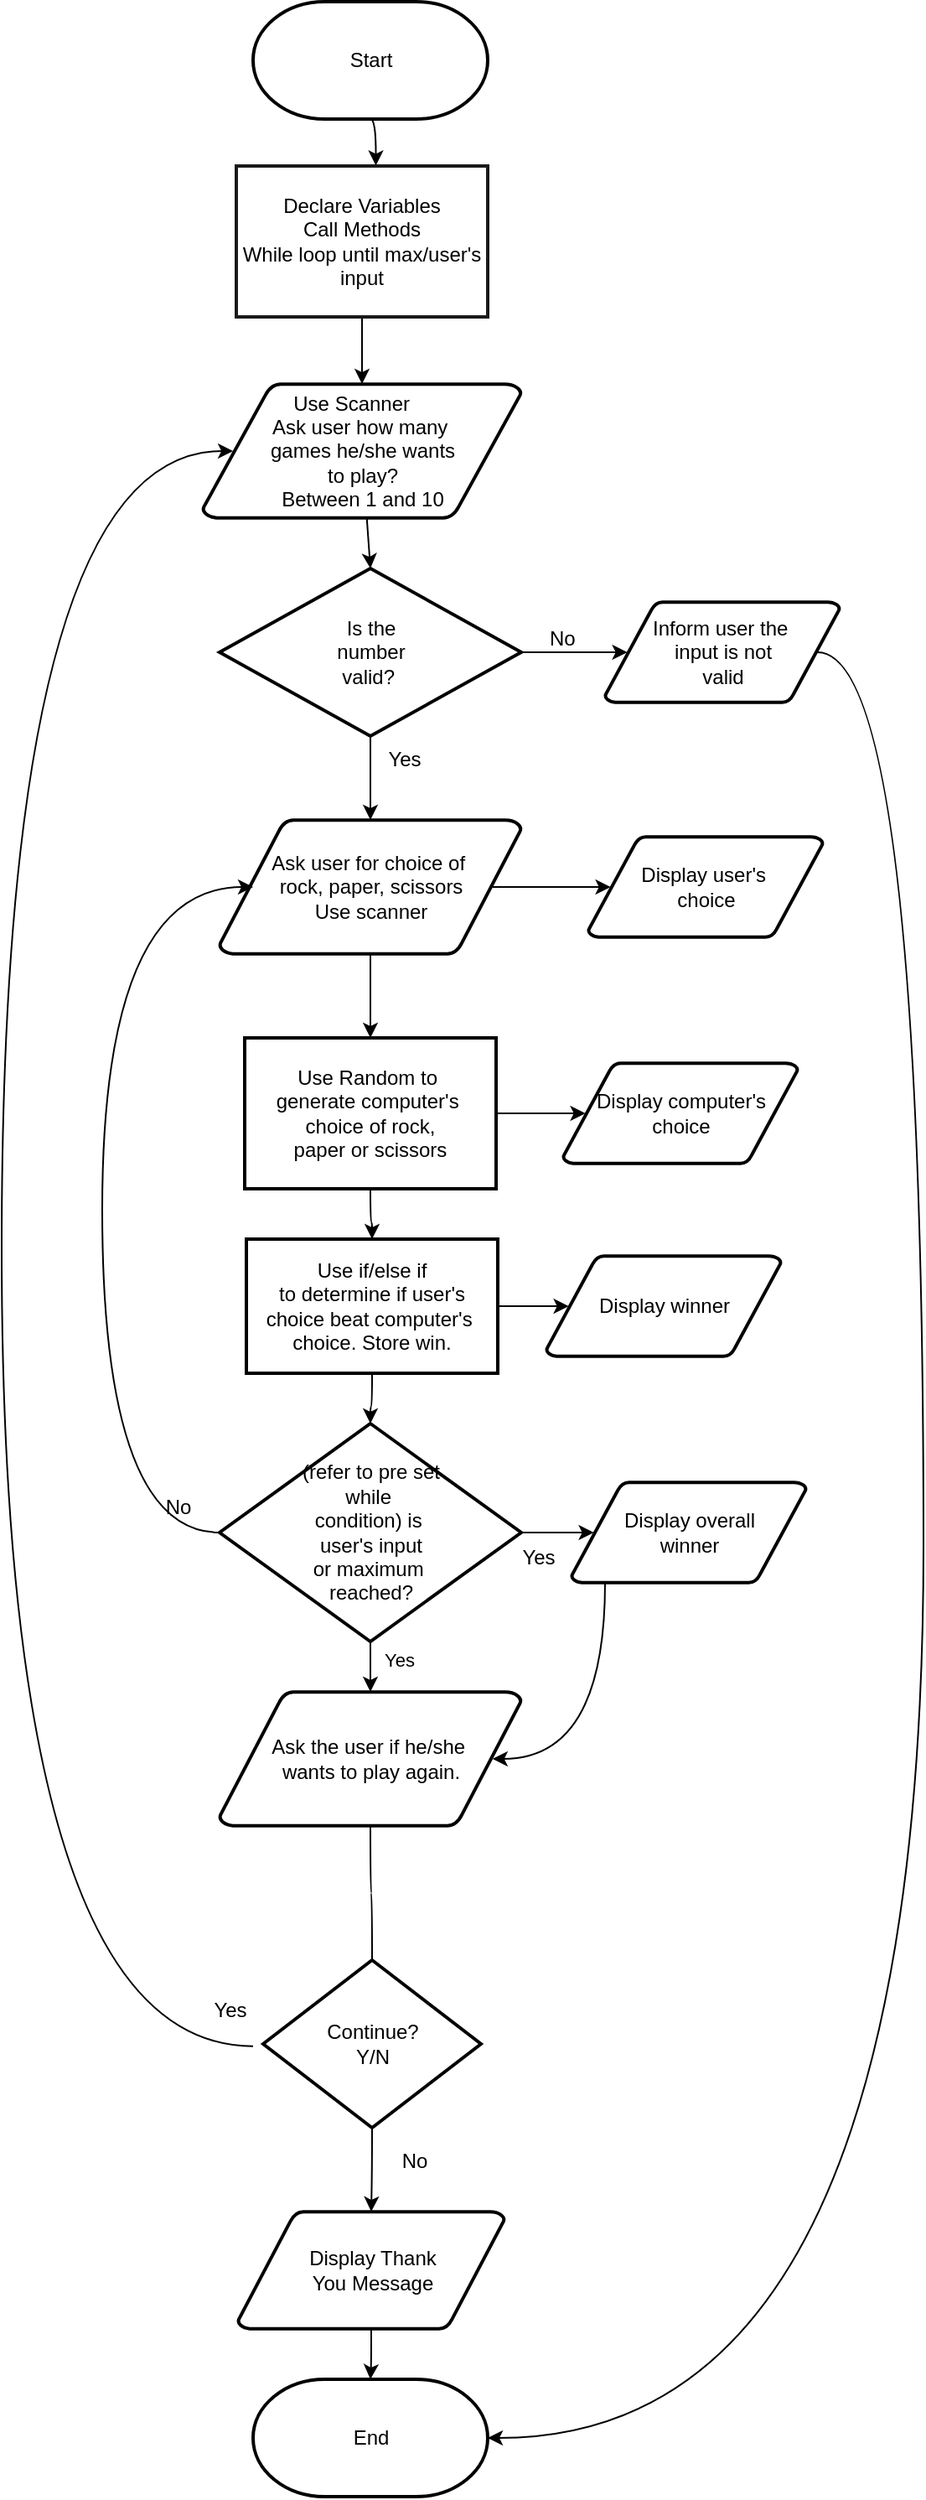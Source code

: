 <mxfile version="14.7.7" type="github">
  <diagram id="6a731a19-8d31-9384-78a2-239565b7b9f0" name="Page-1">
    <mxGraphModel dx="465" dy="268" grid="1" gridSize="10" guides="1" tooltips="1" connect="1" arrows="1" fold="1" page="1" pageScale="1" pageWidth="1654" pageHeight="2336" math="0" shadow="0">
      <root>
        <mxCell id="0" />
        <mxCell id="1" parent="0" />
        <mxCell id="yzOGyNa0xw3fn8VId0VS-56" style="edgeStyle=orthogonalEdgeStyle;rounded=1;sketch=0;orthogonalLoop=1;jettySize=auto;html=1;exitX=0.5;exitY=1;exitDx=0;exitDy=0;exitPerimeter=0;entryX=0.555;entryY=-0.003;entryDx=0;entryDy=0;entryPerimeter=0;curved=1;" parent="1" source="2" target="Zev38Z5F7n5SoJOV8odz-60" edge="1">
          <mxGeometry relative="1" as="geometry" />
        </mxCell>
        <mxCell id="2" value="Start" style="shape=mxgraph.flowchart.terminator;strokeWidth=2;gradientDirection=north;fontStyle=0;html=1;" parent="1" vertex="1">
          <mxGeometry x="250" y="22" width="140" height="70" as="geometry" />
        </mxCell>
        <mxCell id="Zev38Z5F7n5SoJOV8odz-66" value="" style="edgeStyle=orthogonalEdgeStyle;orthogonalLoop=1;jettySize=auto;html=1;curved=1;" parent="1" source="4" target="Zev38Z5F7n5SoJOV8odz-64" edge="1">
          <mxGeometry relative="1" as="geometry" />
        </mxCell>
        <mxCell id="gGJyiNB_KP4QByr4heVN-57" value="" style="edgeStyle=orthogonalEdgeStyle;orthogonalLoop=1;jettySize=auto;html=1;exitX=0.905;exitY=0.5;exitDx=0;exitDy=0;exitPerimeter=0;entryX=0.095;entryY=0.5;entryDx=0;entryDy=0;entryPerimeter=0;curved=1;" parent="1" source="4" target="gGJyiNB_KP4QByr4heVN-55" edge="1">
          <mxGeometry relative="1" as="geometry" />
        </mxCell>
        <mxCell id="4" value="Ask user for choice of&amp;nbsp;&lt;br&gt;rock, paper, scissors&lt;br&gt;Use scanner" style="shape=mxgraph.flowchart.data;strokeWidth=2;gradientDirection=north;fontStyle=0;html=1;" parent="1" vertex="1">
          <mxGeometry x="230" y="510" width="180" height="80" as="geometry" />
        </mxCell>
        <mxCell id="5" value="Use Scanner&amp;nbsp; &amp;nbsp;&amp;nbsp;&lt;br&gt;Ask user how many&amp;nbsp;&lt;br&gt;games he/she wants&lt;br&gt;to play?&lt;br&gt;Between 1 and 10" style="shape=mxgraph.flowchart.data;strokeWidth=2;gradientDirection=north;fontStyle=0;html=1;" parent="1" vertex="1">
          <mxGeometry x="220" y="250" width="190" height="80" as="geometry" />
        </mxCell>
        <mxCell id="P9dPjIe4EQKLlm_fGVLW-78" value="" style="edgeStyle=orthogonalEdgeStyle;orthogonalLoop=1;jettySize=auto;html=1;entryX=0.095;entryY=0.5;entryDx=0;entryDy=0;entryPerimeter=0;curved=1;" parent="1" source="6" target="P9dPjIe4EQKLlm_fGVLW-77" edge="1">
          <mxGeometry relative="1" as="geometry" />
        </mxCell>
        <mxCell id="6" value="Is the &lt;br&gt;number&lt;br&gt;valid?&amp;nbsp;&lt;br&gt;" style="shape=mxgraph.flowchart.decision;strokeWidth=2;gradientDirection=north;fontStyle=0;html=1;" parent="1" vertex="1">
          <mxGeometry x="230" y="360" width="180" height="100" as="geometry" />
        </mxCell>
        <mxCell id="9" style="entryX=0.5;entryY=0;entryPerimeter=0;fontStyle=1;strokeWidth=1;html=1;curved=1;" parent="1" source="5" target="6" edge="1">
          <mxGeometry relative="1" as="geometry" />
        </mxCell>
        <mxCell id="11" value="No" style="text;fontStyle=0;html=1;strokeColor=none;fillColor=none;strokeWidth=2;" parent="1" vertex="1">
          <mxGeometry x="425" y="388" width="40" height="26" as="geometry" />
        </mxCell>
        <mxCell id="12" value="" style="edgeStyle=elbowEdgeStyle;elbow=horizontal;fontStyle=1;strokeWidth=1;html=1;curved=1;" parent="1" source="6" target="4" edge="1">
          <mxGeometry width="100" height="100" as="geometry">
            <mxPoint y="100" as="sourcePoint" />
            <mxPoint x="100" as="targetPoint" />
          </mxGeometry>
        </mxCell>
        <mxCell id="14" value="Yes" style="text;fontStyle=0;html=1;strokeColor=none;fillColor=none;strokeWidth=2;align=center;" parent="1" vertex="1">
          <mxGeometry x="320" y="460" width="40" height="26" as="geometry" />
        </mxCell>
        <mxCell id="P9dPjIe4EQKLlm_fGVLW-66" value="" style="edgeStyle=orthogonalEdgeStyle;orthogonalLoop=1;jettySize=auto;html=1;curved=1;" parent="1" source="28" target="34" edge="1">
          <mxGeometry relative="1" as="geometry" />
        </mxCell>
        <mxCell id="54" value="" style="edgeStyle=elbowEdgeStyle;elbow=horizontal;entryX=0.095;entryY=0.5;entryPerimeter=0;fontStyle=1;strokeWidth=1;html=1;curved=1;" parent="1" target="5" edge="1">
          <mxGeometry width="100" height="100" as="geometry">
            <mxPoint x="250" y="1241.337" as="sourcePoint" />
            <mxPoint x="100" as="targetPoint" />
            <Array as="points">
              <mxPoint x="100" y="750" />
            </Array>
          </mxGeometry>
        </mxCell>
        <mxCell id="4KYxazy4g8GALMdAxOC_-61" value="" style="edgeStyle=orthogonalEdgeStyle;orthogonalLoop=1;jettySize=auto;html=1;curved=1;" parent="1" source="Zev38Z5F7n5SoJOV8odz-60" target="5" edge="1">
          <mxGeometry relative="1" as="geometry" />
        </mxCell>
        <mxCell id="Zev38Z5F7n5SoJOV8odz-60" value="Declare Variables&lt;br&gt;Call Methods&lt;br&gt;While loop until max/user&#39;s&lt;br&gt;input" style="text;html=1;align=center;verticalAlign=middle;whiteSpace=wrap;strokeWidth=2;strokeColor=#1A1A1A;" parent="1" vertex="1">
          <mxGeometry x="240" y="120" width="150" height="90" as="geometry" />
        </mxCell>
        <mxCell id="gGJyiNB_KP4QByr4heVN-61" value="" style="edgeStyle=orthogonalEdgeStyle;orthogonalLoop=1;jettySize=auto;html=1;entryX=0.095;entryY=0.5;entryDx=0;entryDy=0;entryPerimeter=0;curved=1;" parent="1" source="Zev38Z5F7n5SoJOV8odz-64" target="gGJyiNB_KP4QByr4heVN-58" edge="1">
          <mxGeometry relative="1" as="geometry" />
        </mxCell>
        <mxCell id="RDaHHwIOsiP33c49Bw0X-67" value="" style="edgeStyle=orthogonalEdgeStyle;curved=1;rounded=0;orthogonalLoop=1;jettySize=auto;html=1;" edge="1" parent="1" source="Zev38Z5F7n5SoJOV8odz-64" target="4KYxazy4g8GALMdAxOC_-63">
          <mxGeometry relative="1" as="geometry" />
        </mxCell>
        <mxCell id="Zev38Z5F7n5SoJOV8odz-64" value="Use Random to&amp;nbsp;&lt;br&gt;generate computer&#39;s&amp;nbsp;&lt;br&gt;choice of rock,&lt;br&gt;paper or scissors" style="whiteSpace=wrap;html=1;strokeWidth=2;" parent="1" vertex="1">
          <mxGeometry x="245" y="640" width="150" height="90" as="geometry" />
        </mxCell>
        <mxCell id="gGJyiNB_KP4QByr4heVN-55" value="Display user&#39;s&amp;nbsp;&lt;br&gt;choice" style="shape=mxgraph.flowchart.data;strokeWidth=2;gradientDirection=north;fontStyle=0;html=1;" parent="1" vertex="1">
          <mxGeometry x="450" y="520" width="140" height="60" as="geometry" />
        </mxCell>
        <mxCell id="gGJyiNB_KP4QByr4heVN-58" value="Display computer&#39;s&lt;br&gt;choice" style="shape=mxgraph.flowchart.data;strokeWidth=2;gradientDirection=north;fontStyle=0;html=1;" parent="1" vertex="1">
          <mxGeometry x="435" y="655" width="140" height="60" as="geometry" />
        </mxCell>
        <mxCell id="4KYxazy4g8GALMdAxOC_-68" value="" style="edgeStyle=orthogonalEdgeStyle;orthogonalLoop=1;jettySize=auto;html=1;entryX=0.095;entryY=0.5;entryDx=0;entryDy=0;entryPerimeter=0;curved=1;" parent="1" source="4KYxazy4g8GALMdAxOC_-63" target="4KYxazy4g8GALMdAxOC_-67" edge="1">
          <mxGeometry relative="1" as="geometry" />
        </mxCell>
        <mxCell id="RDaHHwIOsiP33c49Bw0X-68" value="" style="edgeStyle=orthogonalEdgeStyle;curved=1;rounded=0;orthogonalLoop=1;jettySize=auto;html=1;" edge="1" parent="1" source="4KYxazy4g8GALMdAxOC_-63" target="4KYxazy4g8GALMdAxOC_-72">
          <mxGeometry relative="1" as="geometry" />
        </mxCell>
        <mxCell id="4KYxazy4g8GALMdAxOC_-63" value="Use if/else if&lt;br&gt;to determine if user&#39;s&lt;br&gt;choice beat computer&#39;s&amp;nbsp;&lt;br&gt;choice. Store win." style="whiteSpace=wrap;html=1;strokeWidth=2;" parent="1" vertex="1">
          <mxGeometry x="246" y="760" width="150" height="80" as="geometry" />
        </mxCell>
        <mxCell id="4KYxazy4g8GALMdAxOC_-67" value="Display winner" style="shape=mxgraph.flowchart.data;strokeWidth=2;gradientDirection=north;fontStyle=0;html=1;" parent="1" vertex="1">
          <mxGeometry x="425" y="770" width="140" height="60" as="geometry" />
        </mxCell>
        <mxCell id="4KYxazy4g8GALMdAxOC_-75" style="edgeStyle=orthogonalEdgeStyle;orthogonalLoop=1;jettySize=auto;html=1;curved=1;" parent="1" source="4KYxazy4g8GALMdAxOC_-72" edge="1">
          <mxGeometry relative="1" as="geometry">
            <mxPoint x="250" y="550" as="targetPoint" />
            <Array as="points">
              <mxPoint x="160" y="935" />
              <mxPoint x="160" y="550" />
            </Array>
          </mxGeometry>
        </mxCell>
        <mxCell id="P9dPjIe4EQKLlm_fGVLW-56" value="" style="edgeStyle=orthogonalEdgeStyle;orthogonalLoop=1;jettySize=auto;html=1;curved=1;" parent="1" source="4KYxazy4g8GALMdAxOC_-72" target="P9dPjIe4EQKLlm_fGVLW-55" edge="1">
          <mxGeometry relative="1" as="geometry" />
        </mxCell>
        <mxCell id="P9dPjIe4EQKLlm_fGVLW-57" value="Yes" style="edgeLabel;html=1;align=center;verticalAlign=middle;resizable=0;points=[];" parent="P9dPjIe4EQKLlm_fGVLW-56" vertex="1" connectable="0">
          <mxGeometry x="0.243" y="17" relative="1" as="geometry">
            <mxPoint as="offset" />
          </mxGeometry>
        </mxCell>
        <mxCell id="P9dPjIe4EQKLlm_fGVLW-59" value="" style="edgeStyle=orthogonalEdgeStyle;orthogonalLoop=1;jettySize=auto;html=1;entryX=0.095;entryY=0.5;entryDx=0;entryDy=0;entryPerimeter=0;curved=1;" parent="1" source="4KYxazy4g8GALMdAxOC_-72" target="P9dPjIe4EQKLlm_fGVLW-58" edge="1">
          <mxGeometry relative="1" as="geometry" />
        </mxCell>
        <mxCell id="4KYxazy4g8GALMdAxOC_-72" value="(refer to pre set &lt;br&gt;while&amp;nbsp;&lt;br&gt;condition) is&amp;nbsp;&lt;br&gt;user&#39;s input&lt;br&gt;or maximum&amp;nbsp;&lt;br&gt;reached?" style="shape=mxgraph.flowchart.decision;strokeWidth=2;gradientDirection=north;fontStyle=0;html=1;" parent="1" vertex="1">
          <mxGeometry x="230" y="870" width="180" height="130" as="geometry" />
        </mxCell>
        <mxCell id="4KYxazy4g8GALMdAxOC_-77" value="No" style="text;html=1;align=center;verticalAlign=middle;resizable=0;points=[];autosize=1;strokeColor=none;" parent="1" vertex="1">
          <mxGeometry x="190" y="910" width="30" height="20" as="geometry" />
        </mxCell>
        <mxCell id="P9dPjIe4EQKLlm_fGVLW-55" value="Ask the user if he/she&amp;nbsp;&lt;br&gt;wants to play again.&lt;br&gt;" style="shape=mxgraph.flowchart.data;strokeWidth=2;gradientDirection=north;fontStyle=0;html=1;" parent="1" vertex="1">
          <mxGeometry x="230" y="1030" width="180" height="80" as="geometry" />
        </mxCell>
        <mxCell id="P9dPjIe4EQKLlm_fGVLW-61" style="edgeStyle=orthogonalEdgeStyle;orthogonalLoop=1;jettySize=auto;html=1;entryX=0.905;entryY=0.5;entryDx=0;entryDy=0;entryPerimeter=0;curved=1;" parent="1" source="P9dPjIe4EQKLlm_fGVLW-58" target="P9dPjIe4EQKLlm_fGVLW-55" edge="1">
          <mxGeometry relative="1" as="geometry">
            <mxPoint x="400" y="1070" as="targetPoint" />
            <Array as="points">
              <mxPoint x="460" y="1070" />
            </Array>
          </mxGeometry>
        </mxCell>
        <mxCell id="P9dPjIe4EQKLlm_fGVLW-58" value="Display overall&lt;br&gt;winner" style="shape=mxgraph.flowchart.data;strokeWidth=2;gradientDirection=north;fontStyle=0;html=1;" parent="1" vertex="1">
          <mxGeometry x="440" y="905" width="140" height="60" as="geometry" />
        </mxCell>
        <mxCell id="P9dPjIe4EQKLlm_fGVLW-60" value="Yes" style="text;html=1;align=center;verticalAlign=middle;resizable=0;points=[];autosize=1;strokeColor=none;" parent="1" vertex="1">
          <mxGeometry x="400" y="940" width="40" height="20" as="geometry" />
        </mxCell>
        <mxCell id="P9dPjIe4EQKLlm_fGVLW-76" value="" style="edgeStyle=orthogonalEdgeStyle;orthogonalLoop=1;jettySize=auto;html=1;curved=1;" parent="1" source="34" target="P9dPjIe4EQKLlm_fGVLW-75" edge="1">
          <mxGeometry relative="1" as="geometry" />
        </mxCell>
        <mxCell id="P9dPjIe4EQKLlm_fGVLW-67" value="Yes" style="text;html=1;align=center;verticalAlign=middle;resizable=0;points=[];autosize=1;strokeColor=none;" parent="1" vertex="1">
          <mxGeometry x="216" y="1210" width="40" height="20" as="geometry" />
        </mxCell>
        <mxCell id="P9dPjIe4EQKLlm_fGVLW-68" value="No" style="text;html=1;align=center;verticalAlign=middle;resizable=0;points=[];autosize=1;strokeColor=none;" parent="1" vertex="1">
          <mxGeometry x="326" y="1250" width="30" height="20" as="geometry" />
        </mxCell>
        <mxCell id="P9dPjIe4EQKLlm_fGVLW-75" value="End" style="shape=mxgraph.flowchart.terminator;strokeWidth=2;gradientDirection=north;fontStyle=0;html=1;" parent="1" vertex="1">
          <mxGeometry x="250" y="1440" width="140" height="70" as="geometry" />
        </mxCell>
        <mxCell id="RDaHHwIOsiP33c49Bw0X-65" style="edgeStyle=orthogonalEdgeStyle;rounded=0;orthogonalLoop=1;jettySize=auto;html=1;exitX=0.905;exitY=0.5;exitDx=0;exitDy=0;exitPerimeter=0;curved=1;entryX=1;entryY=0.5;entryDx=0;entryDy=0;entryPerimeter=0;" edge="1" parent="1" source="P9dPjIe4EQKLlm_fGVLW-77" target="P9dPjIe4EQKLlm_fGVLW-75">
          <mxGeometry relative="1" as="geometry">
            <mxPoint x="430" y="1480" as="targetPoint" />
            <Array as="points">
              <mxPoint x="650" y="410" />
              <mxPoint x="650" y="1475" />
            </Array>
          </mxGeometry>
        </mxCell>
        <mxCell id="P9dPjIe4EQKLlm_fGVLW-77" value="Inform user the&amp;nbsp;&lt;br&gt;input is not&lt;br&gt;valid" style="shape=mxgraph.flowchart.data;strokeWidth=2;gradientDirection=north;fontStyle=0;html=1;" parent="1" vertex="1">
          <mxGeometry x="460" y="380" width="140" height="60" as="geometry" />
        </mxCell>
        <mxCell id="34" value="Display Thank&lt;br&gt;You Message" style="shape=mxgraph.flowchart.data;strokeWidth=2;gradientDirection=north;fontStyle=0;html=1;" parent="1" vertex="1">
          <mxGeometry x="241" y="1340" width="159" height="70" as="geometry" />
        </mxCell>
        <mxCell id="28" value="Continue?&lt;br&gt;Y/N" style="shape=mxgraph.flowchart.decision;strokeWidth=2;gradientDirection=north;fontStyle=0;html=1;" parent="1" vertex="1">
          <mxGeometry x="256" y="1190" width="130" height="100" as="geometry" />
        </mxCell>
        <mxCell id="P9dPjIe4EQKLlm_fGVLW-80" value="" style="edgeStyle=orthogonalEdgeStyle;orthogonalLoop=1;jettySize=auto;html=1;endArrow=none;curved=1;" parent="1" source="P9dPjIe4EQKLlm_fGVLW-55" target="28" edge="1">
          <mxGeometry relative="1" as="geometry">
            <mxPoint x="321" y="1110" as="sourcePoint" />
            <mxPoint x="321" y="1300" as="targetPoint" />
            <Array as="points" />
          </mxGeometry>
        </mxCell>
        <mxCell id="P9dPjIe4EQKLlm_fGVLW-81" value="No" style="text;html=1;align=center;verticalAlign=middle;resizable=0;points=[];autosize=1;strokeColor=none;" parent="1" vertex="1">
          <mxGeometry x="331" y="1300" width="30" height="20" as="geometry" />
        </mxCell>
      </root>
    </mxGraphModel>
  </diagram>
</mxfile>
